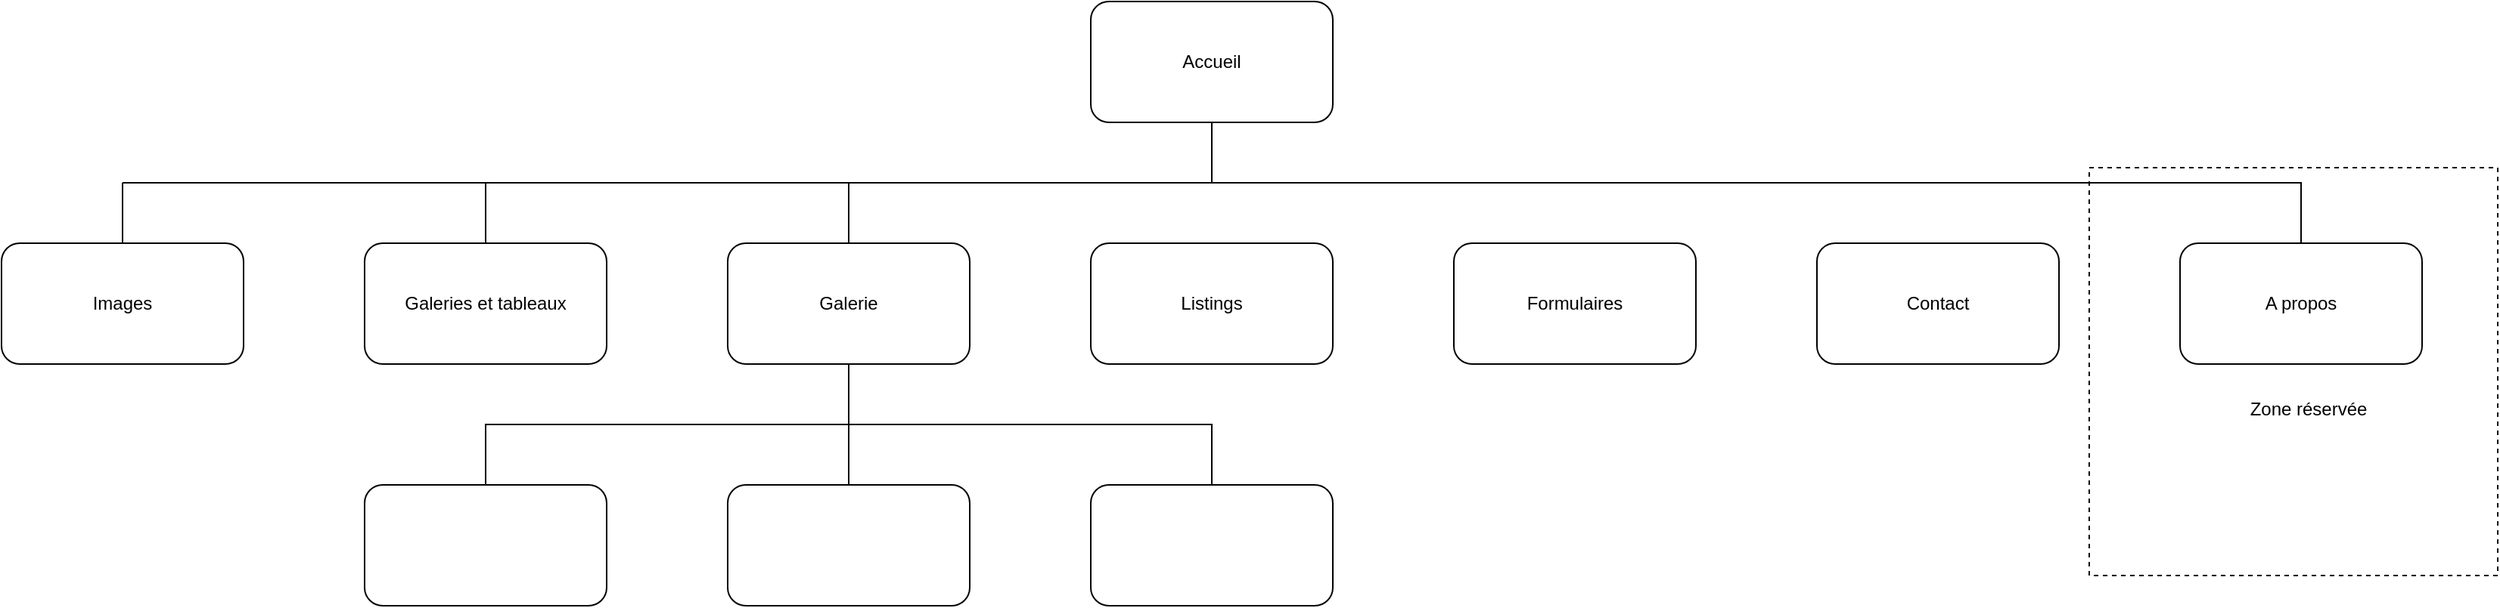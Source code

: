 <mxfile version="21.1.2" type="device">
  <diagram name="Page-1" id="RB5IfIWQK4PsqWhqOg7Y">
    <mxGraphModel dx="1688" dy="1010" grid="1" gridSize="10" guides="1" tooltips="1" connect="1" arrows="1" fold="1" page="1" pageScale="1" pageWidth="827" pageHeight="1169" math="0" shadow="0">
      <root>
        <mxCell id="0" />
        <mxCell id="1" parent="0" />
        <mxCell id="huOHp9QLIRPMI5IgCvec-2" value="Accueil" style="rounded=1;whiteSpace=wrap;html=1;" vertex="1" parent="1">
          <mxGeometry x="800" y="40" width="160" height="80" as="geometry" />
        </mxCell>
        <mxCell id="huOHp9QLIRPMI5IgCvec-3" value="A propos" style="rounded=1;whiteSpace=wrap;html=1;" vertex="1" parent="1">
          <mxGeometry x="1520" y="200" width="160" height="80" as="geometry" />
        </mxCell>
        <mxCell id="huOHp9QLIRPMI5IgCvec-4" value="Images" style="rounded=1;whiteSpace=wrap;html=1;" vertex="1" parent="1">
          <mxGeometry x="80" y="200" width="160" height="80" as="geometry" />
        </mxCell>
        <mxCell id="huOHp9QLIRPMI5IgCvec-5" value="Listings" style="rounded=1;whiteSpace=wrap;html=1;" vertex="1" parent="1">
          <mxGeometry x="800" y="200" width="160" height="80" as="geometry" />
        </mxCell>
        <mxCell id="huOHp9QLIRPMI5IgCvec-6" value="Formulaires" style="rounded=1;whiteSpace=wrap;html=1;" vertex="1" parent="1">
          <mxGeometry x="1040" y="200" width="160" height="80" as="geometry" />
        </mxCell>
        <mxCell id="huOHp9QLIRPMI5IgCvec-7" value="Contact" style="rounded=1;whiteSpace=wrap;html=1;" vertex="1" parent="1">
          <mxGeometry x="1280" y="200" width="160" height="80" as="geometry" />
        </mxCell>
        <mxCell id="huOHp9QLIRPMI5IgCvec-8" value="Galerie" style="rounded=1;whiteSpace=wrap;html=1;" vertex="1" parent="1">
          <mxGeometry x="560" y="200" width="160" height="80" as="geometry" />
        </mxCell>
        <mxCell id="huOHp9QLIRPMI5IgCvec-9" value="Galeries et tableaux" style="rounded=1;whiteSpace=wrap;html=1;" vertex="1" parent="1">
          <mxGeometry x="320" y="200" width="160" height="80" as="geometry" />
        </mxCell>
        <mxCell id="huOHp9QLIRPMI5IgCvec-11" value="" style="endArrow=none;html=1;rounded=0;entryX=0.5;entryY=1;entryDx=0;entryDy=0;" edge="1" parent="1" target="huOHp9QLIRPMI5IgCvec-2">
          <mxGeometry width="50" height="50" relative="1" as="geometry">
            <mxPoint x="880" y="160" as="sourcePoint" />
            <mxPoint x="830" y="170" as="targetPoint" />
          </mxGeometry>
        </mxCell>
        <mxCell id="huOHp9QLIRPMI5IgCvec-12" value="" style="endArrow=none;html=1;rounded=0;" edge="1" parent="1">
          <mxGeometry width="50" height="50" relative="1" as="geometry">
            <mxPoint x="160" y="160" as="sourcePoint" />
            <mxPoint x="880" y="160" as="targetPoint" />
          </mxGeometry>
        </mxCell>
        <mxCell id="huOHp9QLIRPMI5IgCvec-13" value="" style="endArrow=none;html=1;rounded=0;exitX=0.5;exitY=0;exitDx=0;exitDy=0;" edge="1" parent="1" source="huOHp9QLIRPMI5IgCvec-4">
          <mxGeometry width="50" height="50" relative="1" as="geometry">
            <mxPoint x="780" y="220" as="sourcePoint" />
            <mxPoint x="160" y="160" as="targetPoint" />
          </mxGeometry>
        </mxCell>
        <mxCell id="huOHp9QLIRPMI5IgCvec-14" value="" style="endArrow=none;html=1;rounded=0;exitX=0.5;exitY=0;exitDx=0;exitDy=0;" edge="1" parent="1" source="huOHp9QLIRPMI5IgCvec-9">
          <mxGeometry width="50" height="50" relative="1" as="geometry">
            <mxPoint x="780" y="220" as="sourcePoint" />
            <mxPoint x="400" y="160" as="targetPoint" />
          </mxGeometry>
        </mxCell>
        <mxCell id="huOHp9QLIRPMI5IgCvec-15" value="" style="endArrow=none;html=1;rounded=0;exitX=0.5;exitY=0;exitDx=0;exitDy=0;" edge="1" parent="1" source="huOHp9QLIRPMI5IgCvec-8">
          <mxGeometry width="50" height="50" relative="1" as="geometry">
            <mxPoint x="780" y="220" as="sourcePoint" />
            <mxPoint x="640" y="160" as="targetPoint" />
          </mxGeometry>
        </mxCell>
        <mxCell id="huOHp9QLIRPMI5IgCvec-19" value="" style="rounded=1;whiteSpace=wrap;html=1;" vertex="1" parent="1">
          <mxGeometry x="560" y="360" width="160" height="80" as="geometry" />
        </mxCell>
        <mxCell id="huOHp9QLIRPMI5IgCvec-20" value="" style="endArrow=none;html=1;rounded=0;exitX=0.5;exitY=1;exitDx=0;exitDy=0;entryX=0.5;entryY=0;entryDx=0;entryDy=0;" edge="1" parent="1" source="huOHp9QLIRPMI5IgCvec-8" target="huOHp9QLIRPMI5IgCvec-19">
          <mxGeometry width="50" height="50" relative="1" as="geometry">
            <mxPoint x="780" y="220" as="sourcePoint" />
            <mxPoint x="830" y="170" as="targetPoint" />
          </mxGeometry>
        </mxCell>
        <mxCell id="huOHp9QLIRPMI5IgCvec-21" value="" style="rounded=1;whiteSpace=wrap;html=1;" vertex="1" parent="1">
          <mxGeometry x="800" y="360" width="160" height="80" as="geometry" />
        </mxCell>
        <mxCell id="huOHp9QLIRPMI5IgCvec-22" value="" style="rounded=1;whiteSpace=wrap;html=1;" vertex="1" parent="1">
          <mxGeometry x="320" y="360" width="160" height="80" as="geometry" />
        </mxCell>
        <mxCell id="huOHp9QLIRPMI5IgCvec-23" value="" style="endArrow=none;html=1;rounded=0;entryX=0.5;entryY=0;entryDx=0;entryDy=0;exitX=0.5;exitY=0;exitDx=0;exitDy=0;" edge="1" parent="1" source="huOHp9QLIRPMI5IgCvec-22" target="huOHp9QLIRPMI5IgCvec-21">
          <mxGeometry width="50" height="50" relative="1" as="geometry">
            <mxPoint x="780" y="220" as="sourcePoint" />
            <mxPoint x="830" y="170" as="targetPoint" />
            <Array as="points">
              <mxPoint x="400" y="320" />
              <mxPoint x="880" y="320" />
            </Array>
          </mxGeometry>
        </mxCell>
        <mxCell id="huOHp9QLIRPMI5IgCvec-24" value="" style="endArrow=none;html=1;rounded=0;entryX=0.5;entryY=0;entryDx=0;entryDy=0;" edge="1" parent="1" target="huOHp9QLIRPMI5IgCvec-3">
          <mxGeometry width="50" height="50" relative="1" as="geometry">
            <mxPoint x="880" y="160" as="sourcePoint" />
            <mxPoint x="830" y="170" as="targetPoint" />
            <Array as="points">
              <mxPoint x="1600" y="160" />
            </Array>
          </mxGeometry>
        </mxCell>
        <mxCell id="huOHp9QLIRPMI5IgCvec-25" value="" style="whiteSpace=wrap;html=1;aspect=fixed;dashed=1;strokeWidth=1;fillColor=none;" vertex="1" parent="1">
          <mxGeometry x="1460" y="150" width="270" height="270" as="geometry" />
        </mxCell>
        <mxCell id="huOHp9QLIRPMI5IgCvec-26" value="Zone réservée" style="text;html=1;strokeColor=none;fillColor=none;align=center;verticalAlign=middle;whiteSpace=wrap;rounded=0;" vertex="1" parent="1">
          <mxGeometry x="1535" y="280" width="140" height="60" as="geometry" />
        </mxCell>
      </root>
    </mxGraphModel>
  </diagram>
</mxfile>
